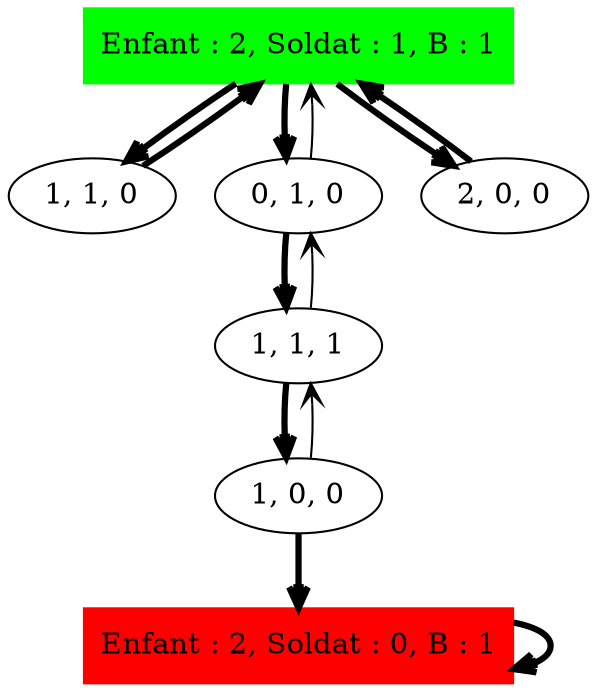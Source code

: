 digraph Soldat_Sol_ {
	initial [label="Enfant : 2, Soldat : 1, B : 1" color=green shape=box style=filled]
	final [label="Enfant : 2, Soldat : 0, B : 1" color=red shape=box style=filled]
	initial -> "1, 1, 0" [arrowhead=open penwidth=3]
	initial -> "0, 1, 0" [arrowhead=open penwidth=3]
	initial -> "2, 0, 0" [arrowhead=open penwidth=3]
	"2, 0, 0" -> initial [arrowhead=open penwidth=3]
	"0, 1, 0" -> "1, 1, 1" [arrowhead=open penwidth=3]
	"0, 1, 0" -> initial [arrowhead=open]
	"1, 1, 1" -> "0, 1, 0" [arrowhead=open]
	"1, 1, 1" -> "1, 0, 0" [arrowhead=open penwidth=3]
	"1, 0, 0" -> final [arrowhead=open penwidth=3]
	"1, 0, 0" -> "1, 1, 1" [arrowhead=open]
	final -> final [arrowhead=open penwidth=3]
	"1, 1, 0" -> initial [arrowhead=open penwidth=3]
}
